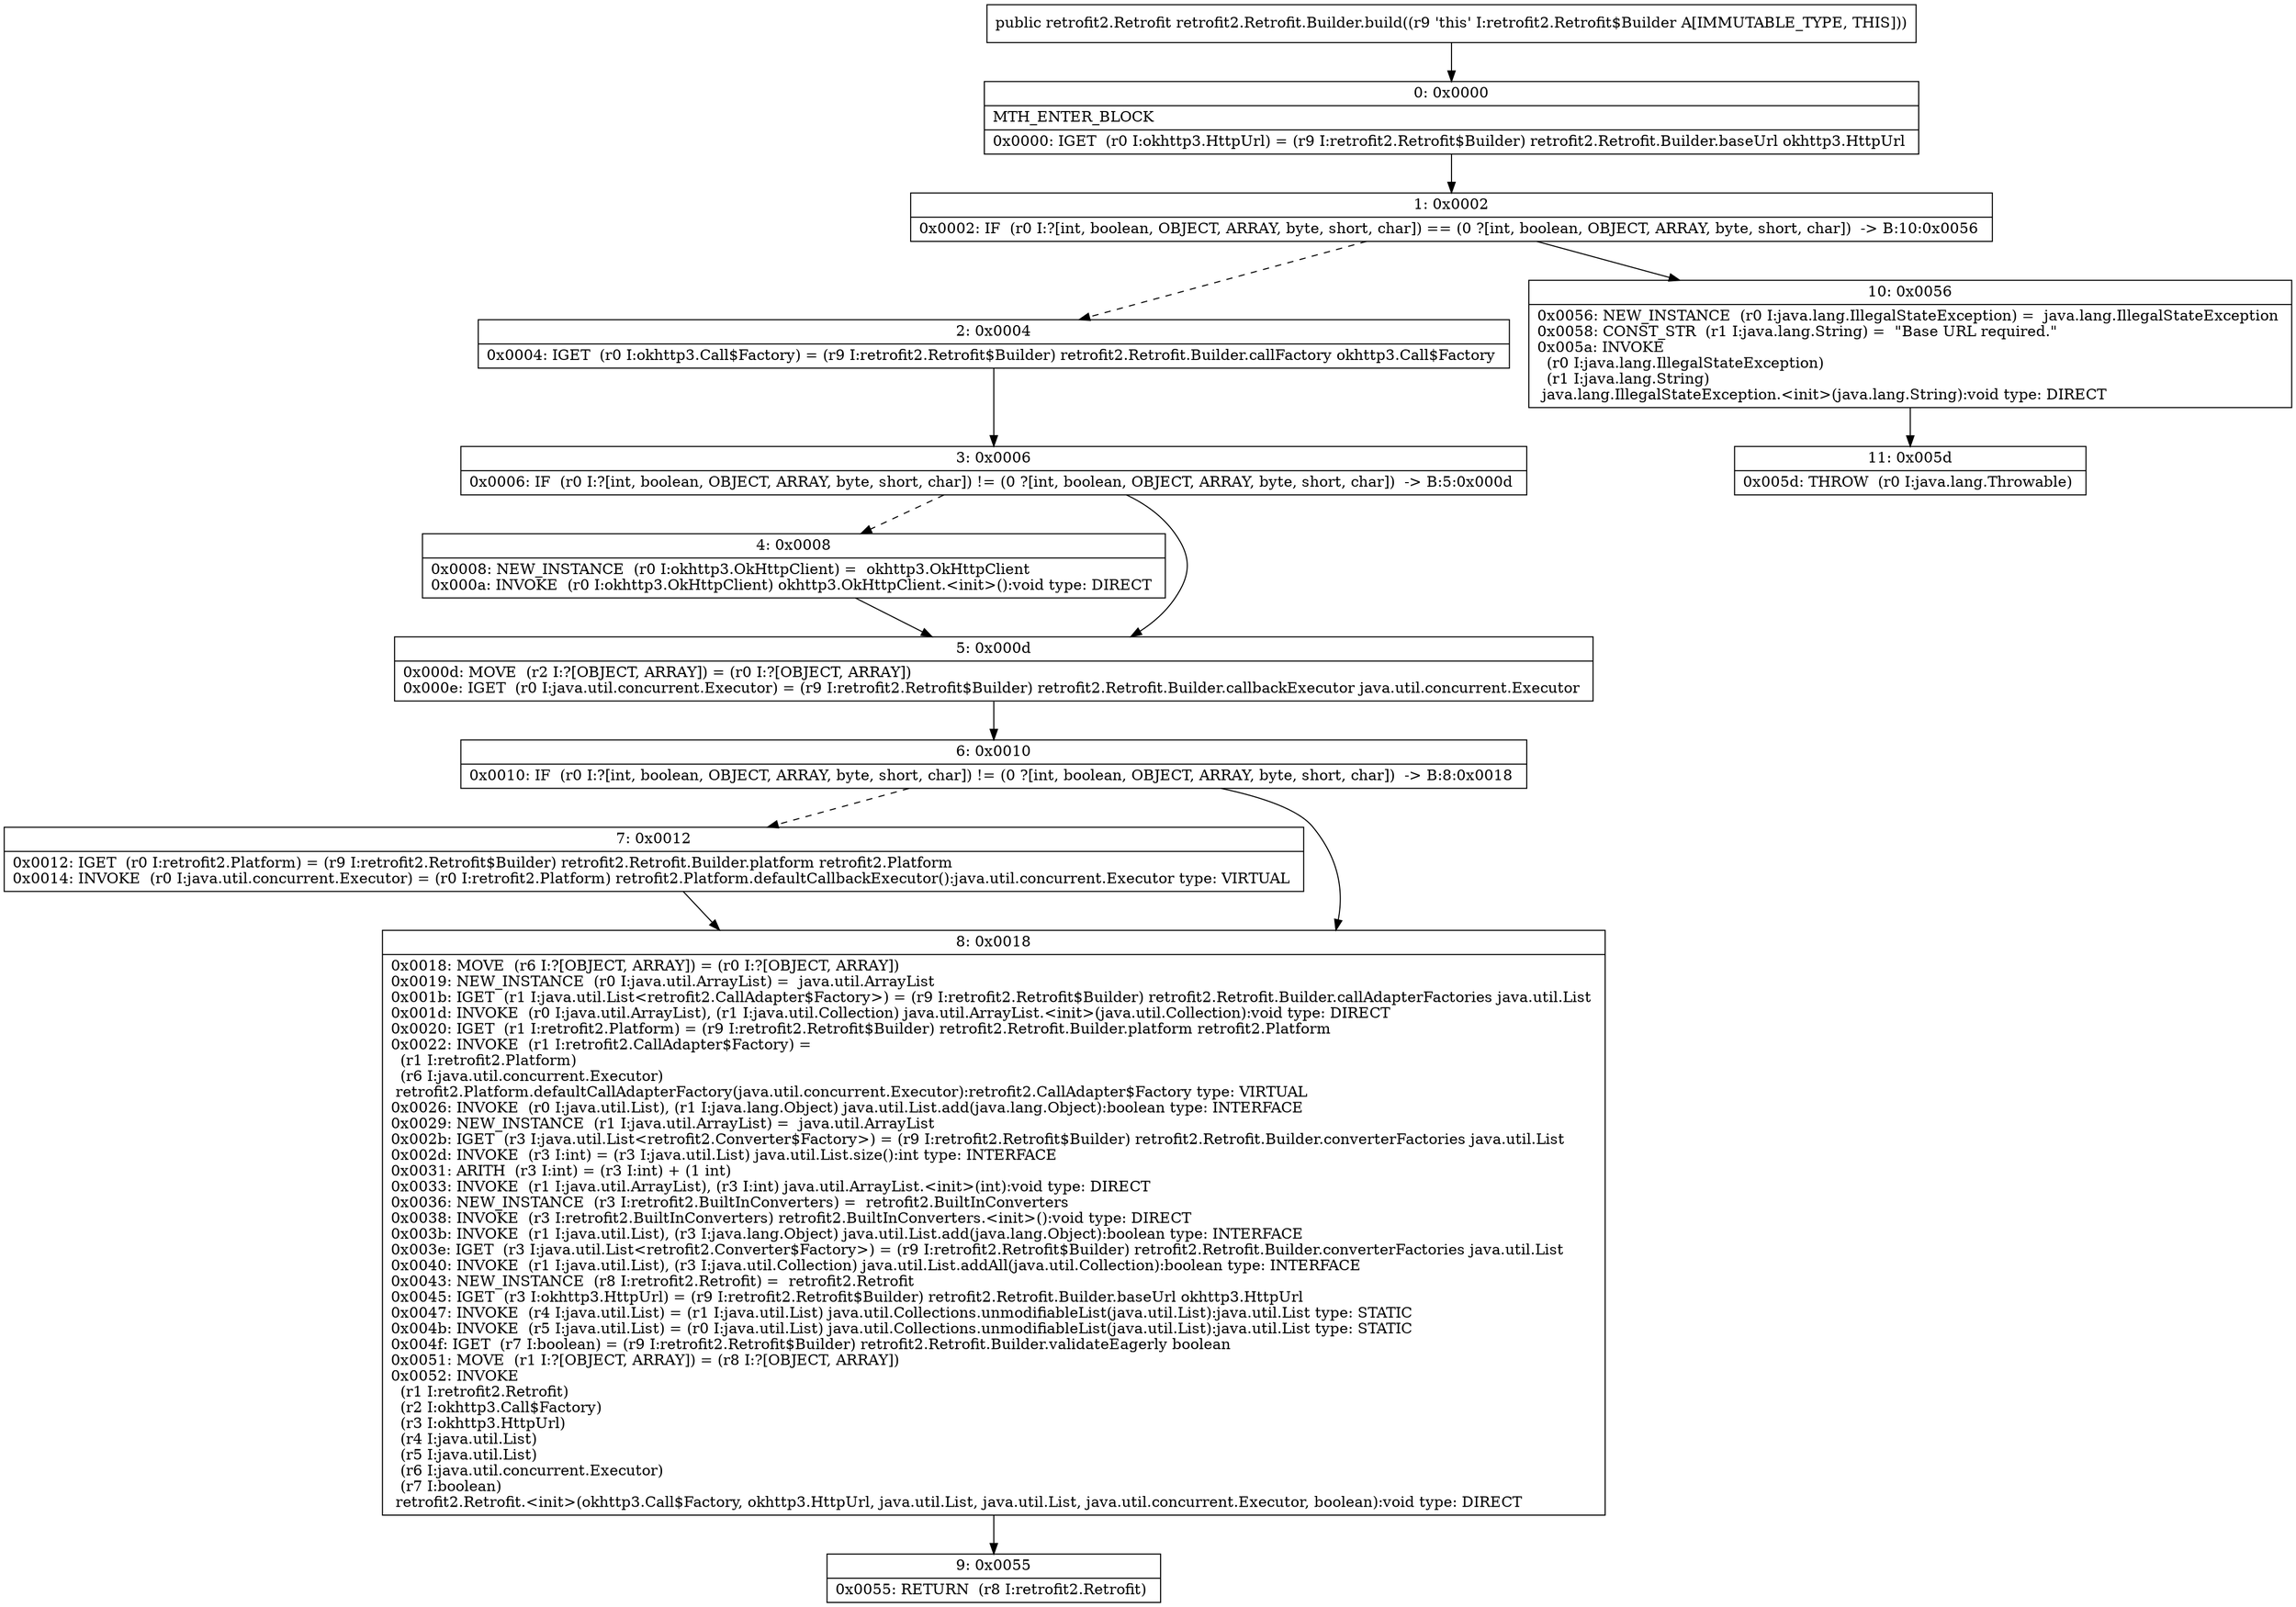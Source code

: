 digraph "CFG forretrofit2.Retrofit.Builder.build()Lretrofit2\/Retrofit;" {
Node_0 [shape=record,label="{0\:\ 0x0000|MTH_ENTER_BLOCK\l|0x0000: IGET  (r0 I:okhttp3.HttpUrl) = (r9 I:retrofit2.Retrofit$Builder) retrofit2.Retrofit.Builder.baseUrl okhttp3.HttpUrl \l}"];
Node_1 [shape=record,label="{1\:\ 0x0002|0x0002: IF  (r0 I:?[int, boolean, OBJECT, ARRAY, byte, short, char]) == (0 ?[int, boolean, OBJECT, ARRAY, byte, short, char])  \-\> B:10:0x0056 \l}"];
Node_2 [shape=record,label="{2\:\ 0x0004|0x0004: IGET  (r0 I:okhttp3.Call$Factory) = (r9 I:retrofit2.Retrofit$Builder) retrofit2.Retrofit.Builder.callFactory okhttp3.Call$Factory \l}"];
Node_3 [shape=record,label="{3\:\ 0x0006|0x0006: IF  (r0 I:?[int, boolean, OBJECT, ARRAY, byte, short, char]) != (0 ?[int, boolean, OBJECT, ARRAY, byte, short, char])  \-\> B:5:0x000d \l}"];
Node_4 [shape=record,label="{4\:\ 0x0008|0x0008: NEW_INSTANCE  (r0 I:okhttp3.OkHttpClient) =  okhttp3.OkHttpClient \l0x000a: INVOKE  (r0 I:okhttp3.OkHttpClient) okhttp3.OkHttpClient.\<init\>():void type: DIRECT \l}"];
Node_5 [shape=record,label="{5\:\ 0x000d|0x000d: MOVE  (r2 I:?[OBJECT, ARRAY]) = (r0 I:?[OBJECT, ARRAY]) \l0x000e: IGET  (r0 I:java.util.concurrent.Executor) = (r9 I:retrofit2.Retrofit$Builder) retrofit2.Retrofit.Builder.callbackExecutor java.util.concurrent.Executor \l}"];
Node_6 [shape=record,label="{6\:\ 0x0010|0x0010: IF  (r0 I:?[int, boolean, OBJECT, ARRAY, byte, short, char]) != (0 ?[int, boolean, OBJECT, ARRAY, byte, short, char])  \-\> B:8:0x0018 \l}"];
Node_7 [shape=record,label="{7\:\ 0x0012|0x0012: IGET  (r0 I:retrofit2.Platform) = (r9 I:retrofit2.Retrofit$Builder) retrofit2.Retrofit.Builder.platform retrofit2.Platform \l0x0014: INVOKE  (r0 I:java.util.concurrent.Executor) = (r0 I:retrofit2.Platform) retrofit2.Platform.defaultCallbackExecutor():java.util.concurrent.Executor type: VIRTUAL \l}"];
Node_8 [shape=record,label="{8\:\ 0x0018|0x0018: MOVE  (r6 I:?[OBJECT, ARRAY]) = (r0 I:?[OBJECT, ARRAY]) \l0x0019: NEW_INSTANCE  (r0 I:java.util.ArrayList) =  java.util.ArrayList \l0x001b: IGET  (r1 I:java.util.List\<retrofit2.CallAdapter$Factory\>) = (r9 I:retrofit2.Retrofit$Builder) retrofit2.Retrofit.Builder.callAdapterFactories java.util.List \l0x001d: INVOKE  (r0 I:java.util.ArrayList), (r1 I:java.util.Collection) java.util.ArrayList.\<init\>(java.util.Collection):void type: DIRECT \l0x0020: IGET  (r1 I:retrofit2.Platform) = (r9 I:retrofit2.Retrofit$Builder) retrofit2.Retrofit.Builder.platform retrofit2.Platform \l0x0022: INVOKE  (r1 I:retrofit2.CallAdapter$Factory) = \l  (r1 I:retrofit2.Platform)\l  (r6 I:java.util.concurrent.Executor)\l retrofit2.Platform.defaultCallAdapterFactory(java.util.concurrent.Executor):retrofit2.CallAdapter$Factory type: VIRTUAL \l0x0026: INVOKE  (r0 I:java.util.List), (r1 I:java.lang.Object) java.util.List.add(java.lang.Object):boolean type: INTERFACE \l0x0029: NEW_INSTANCE  (r1 I:java.util.ArrayList) =  java.util.ArrayList \l0x002b: IGET  (r3 I:java.util.List\<retrofit2.Converter$Factory\>) = (r9 I:retrofit2.Retrofit$Builder) retrofit2.Retrofit.Builder.converterFactories java.util.List \l0x002d: INVOKE  (r3 I:int) = (r3 I:java.util.List) java.util.List.size():int type: INTERFACE \l0x0031: ARITH  (r3 I:int) = (r3 I:int) + (1 int) \l0x0033: INVOKE  (r1 I:java.util.ArrayList), (r3 I:int) java.util.ArrayList.\<init\>(int):void type: DIRECT \l0x0036: NEW_INSTANCE  (r3 I:retrofit2.BuiltInConverters) =  retrofit2.BuiltInConverters \l0x0038: INVOKE  (r3 I:retrofit2.BuiltInConverters) retrofit2.BuiltInConverters.\<init\>():void type: DIRECT \l0x003b: INVOKE  (r1 I:java.util.List), (r3 I:java.lang.Object) java.util.List.add(java.lang.Object):boolean type: INTERFACE \l0x003e: IGET  (r3 I:java.util.List\<retrofit2.Converter$Factory\>) = (r9 I:retrofit2.Retrofit$Builder) retrofit2.Retrofit.Builder.converterFactories java.util.List \l0x0040: INVOKE  (r1 I:java.util.List), (r3 I:java.util.Collection) java.util.List.addAll(java.util.Collection):boolean type: INTERFACE \l0x0043: NEW_INSTANCE  (r8 I:retrofit2.Retrofit) =  retrofit2.Retrofit \l0x0045: IGET  (r3 I:okhttp3.HttpUrl) = (r9 I:retrofit2.Retrofit$Builder) retrofit2.Retrofit.Builder.baseUrl okhttp3.HttpUrl \l0x0047: INVOKE  (r4 I:java.util.List) = (r1 I:java.util.List) java.util.Collections.unmodifiableList(java.util.List):java.util.List type: STATIC \l0x004b: INVOKE  (r5 I:java.util.List) = (r0 I:java.util.List) java.util.Collections.unmodifiableList(java.util.List):java.util.List type: STATIC \l0x004f: IGET  (r7 I:boolean) = (r9 I:retrofit2.Retrofit$Builder) retrofit2.Retrofit.Builder.validateEagerly boolean \l0x0051: MOVE  (r1 I:?[OBJECT, ARRAY]) = (r8 I:?[OBJECT, ARRAY]) \l0x0052: INVOKE  \l  (r1 I:retrofit2.Retrofit)\l  (r2 I:okhttp3.Call$Factory)\l  (r3 I:okhttp3.HttpUrl)\l  (r4 I:java.util.List)\l  (r5 I:java.util.List)\l  (r6 I:java.util.concurrent.Executor)\l  (r7 I:boolean)\l retrofit2.Retrofit.\<init\>(okhttp3.Call$Factory, okhttp3.HttpUrl, java.util.List, java.util.List, java.util.concurrent.Executor, boolean):void type: DIRECT \l}"];
Node_9 [shape=record,label="{9\:\ 0x0055|0x0055: RETURN  (r8 I:retrofit2.Retrofit) \l}"];
Node_10 [shape=record,label="{10\:\ 0x0056|0x0056: NEW_INSTANCE  (r0 I:java.lang.IllegalStateException) =  java.lang.IllegalStateException \l0x0058: CONST_STR  (r1 I:java.lang.String) =  \"Base URL required.\" \l0x005a: INVOKE  \l  (r0 I:java.lang.IllegalStateException)\l  (r1 I:java.lang.String)\l java.lang.IllegalStateException.\<init\>(java.lang.String):void type: DIRECT \l}"];
Node_11 [shape=record,label="{11\:\ 0x005d|0x005d: THROW  (r0 I:java.lang.Throwable) \l}"];
MethodNode[shape=record,label="{public retrofit2.Retrofit retrofit2.Retrofit.Builder.build((r9 'this' I:retrofit2.Retrofit$Builder A[IMMUTABLE_TYPE, THIS])) }"];
MethodNode -> Node_0;
Node_0 -> Node_1;
Node_1 -> Node_2[style=dashed];
Node_1 -> Node_10;
Node_2 -> Node_3;
Node_3 -> Node_4[style=dashed];
Node_3 -> Node_5;
Node_4 -> Node_5;
Node_5 -> Node_6;
Node_6 -> Node_7[style=dashed];
Node_6 -> Node_8;
Node_7 -> Node_8;
Node_8 -> Node_9;
Node_10 -> Node_11;
}

